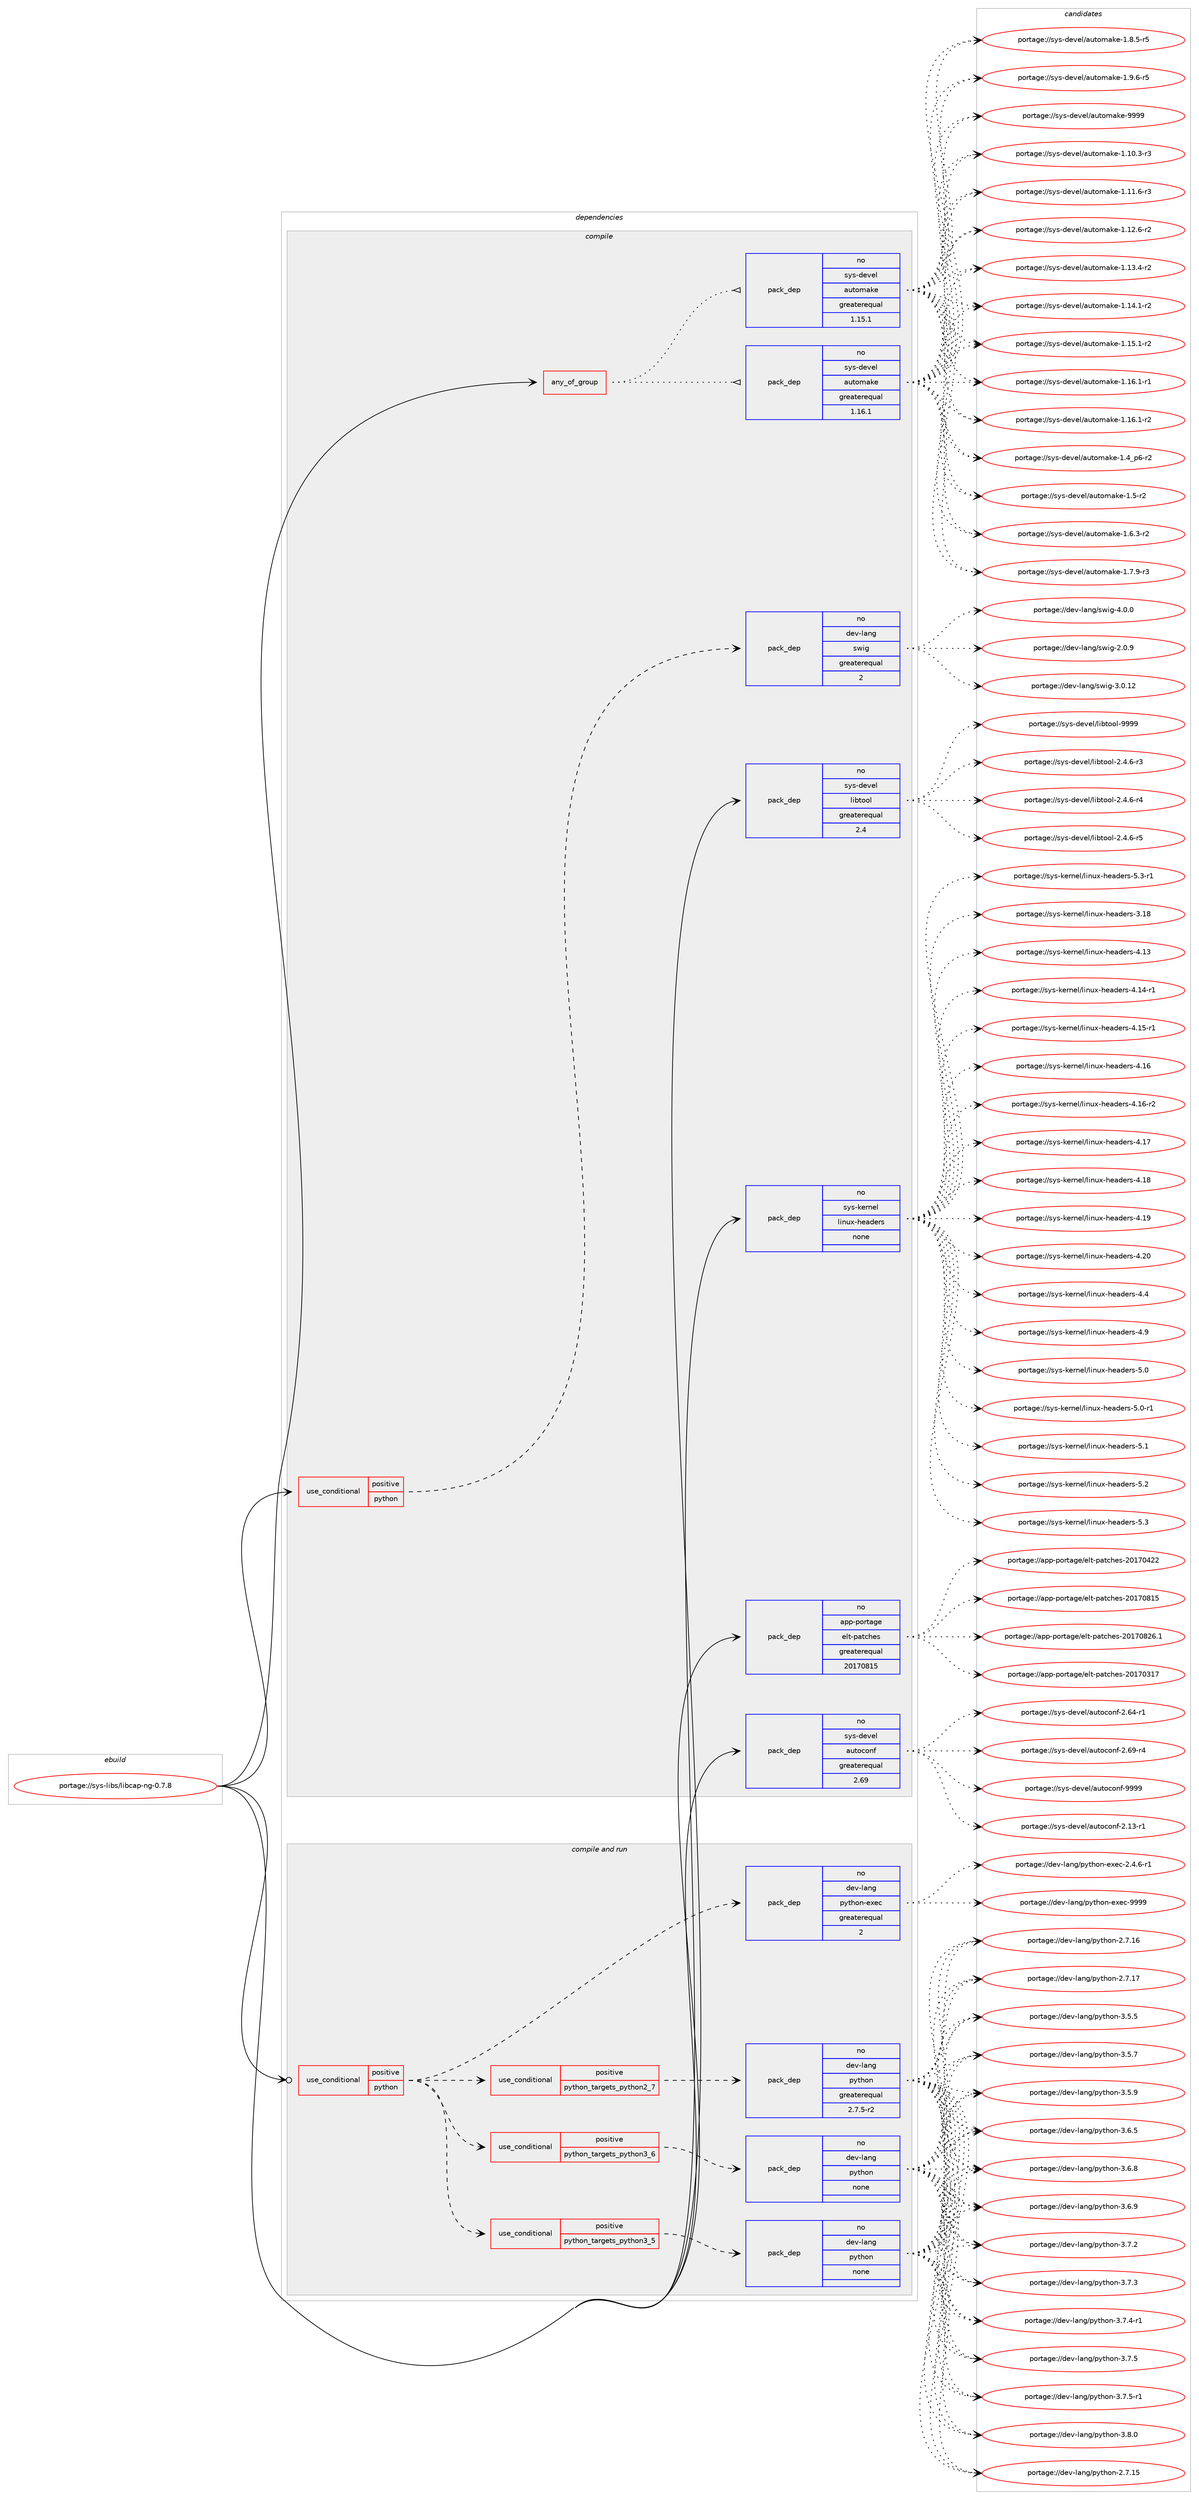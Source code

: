 digraph prolog {

# *************
# Graph options
# *************

newrank=true;
concentrate=true;
compound=true;
graph [rankdir=LR,fontname=Helvetica,fontsize=10,ranksep=1.5];#, ranksep=2.5, nodesep=0.2];
edge  [arrowhead=vee];
node  [fontname=Helvetica,fontsize=10];

# **********
# The ebuild
# **********

subgraph cluster_leftcol {
color=gray;
rank=same;
label=<<i>ebuild</i>>;
id [label="portage://sys-libs/libcap-ng-0.7.8", color=red, width=4, href="../sys-libs/libcap-ng-0.7.8.svg"];
}

# ****************
# The dependencies
# ****************

subgraph cluster_midcol {
color=gray;
label=<<i>dependencies</i>>;
subgraph cluster_compile {
fillcolor="#eeeeee";
style=filled;
label=<<i>compile</i>>;
subgraph any6999 {
dependency431211 [label=<<TABLE BORDER="0" CELLBORDER="1" CELLSPACING="0" CELLPADDING="4"><TR><TD CELLPADDING="10">any_of_group</TD></TR></TABLE>>, shape=none, color=red];subgraph pack319676 {
dependency431212 [label=<<TABLE BORDER="0" CELLBORDER="1" CELLSPACING="0" CELLPADDING="4" WIDTH="220"><TR><TD ROWSPAN="6" CELLPADDING="30">pack_dep</TD></TR><TR><TD WIDTH="110">no</TD></TR><TR><TD>sys-devel</TD></TR><TR><TD>automake</TD></TR><TR><TD>greaterequal</TD></TR><TR><TD>1.16.1</TD></TR></TABLE>>, shape=none, color=blue];
}
dependency431211:e -> dependency431212:w [weight=20,style="dotted",arrowhead="oinv"];
subgraph pack319677 {
dependency431213 [label=<<TABLE BORDER="0" CELLBORDER="1" CELLSPACING="0" CELLPADDING="4" WIDTH="220"><TR><TD ROWSPAN="6" CELLPADDING="30">pack_dep</TD></TR><TR><TD WIDTH="110">no</TD></TR><TR><TD>sys-devel</TD></TR><TR><TD>automake</TD></TR><TR><TD>greaterequal</TD></TR><TR><TD>1.15.1</TD></TR></TABLE>>, shape=none, color=blue];
}
dependency431211:e -> dependency431213:w [weight=20,style="dotted",arrowhead="oinv"];
}
id:e -> dependency431211:w [weight=20,style="solid",arrowhead="vee"];
subgraph cond104292 {
dependency431214 [label=<<TABLE BORDER="0" CELLBORDER="1" CELLSPACING="0" CELLPADDING="4"><TR><TD ROWSPAN="3" CELLPADDING="10">use_conditional</TD></TR><TR><TD>positive</TD></TR><TR><TD>python</TD></TR></TABLE>>, shape=none, color=red];
subgraph pack319678 {
dependency431215 [label=<<TABLE BORDER="0" CELLBORDER="1" CELLSPACING="0" CELLPADDING="4" WIDTH="220"><TR><TD ROWSPAN="6" CELLPADDING="30">pack_dep</TD></TR><TR><TD WIDTH="110">no</TD></TR><TR><TD>dev-lang</TD></TR><TR><TD>swig</TD></TR><TR><TD>greaterequal</TD></TR><TR><TD>2</TD></TR></TABLE>>, shape=none, color=blue];
}
dependency431214:e -> dependency431215:w [weight=20,style="dashed",arrowhead="vee"];
}
id:e -> dependency431214:w [weight=20,style="solid",arrowhead="vee"];
subgraph pack319679 {
dependency431216 [label=<<TABLE BORDER="0" CELLBORDER="1" CELLSPACING="0" CELLPADDING="4" WIDTH="220"><TR><TD ROWSPAN="6" CELLPADDING="30">pack_dep</TD></TR><TR><TD WIDTH="110">no</TD></TR><TR><TD>app-portage</TD></TR><TR><TD>elt-patches</TD></TR><TR><TD>greaterequal</TD></TR><TR><TD>20170815</TD></TR></TABLE>>, shape=none, color=blue];
}
id:e -> dependency431216:w [weight=20,style="solid",arrowhead="vee"];
subgraph pack319680 {
dependency431217 [label=<<TABLE BORDER="0" CELLBORDER="1" CELLSPACING="0" CELLPADDING="4" WIDTH="220"><TR><TD ROWSPAN="6" CELLPADDING="30">pack_dep</TD></TR><TR><TD WIDTH="110">no</TD></TR><TR><TD>sys-devel</TD></TR><TR><TD>autoconf</TD></TR><TR><TD>greaterequal</TD></TR><TR><TD>2.69</TD></TR></TABLE>>, shape=none, color=blue];
}
id:e -> dependency431217:w [weight=20,style="solid",arrowhead="vee"];
subgraph pack319681 {
dependency431218 [label=<<TABLE BORDER="0" CELLBORDER="1" CELLSPACING="0" CELLPADDING="4" WIDTH="220"><TR><TD ROWSPAN="6" CELLPADDING="30">pack_dep</TD></TR><TR><TD WIDTH="110">no</TD></TR><TR><TD>sys-devel</TD></TR><TR><TD>libtool</TD></TR><TR><TD>greaterequal</TD></TR><TR><TD>2.4</TD></TR></TABLE>>, shape=none, color=blue];
}
id:e -> dependency431218:w [weight=20,style="solid",arrowhead="vee"];
subgraph pack319682 {
dependency431219 [label=<<TABLE BORDER="0" CELLBORDER="1" CELLSPACING="0" CELLPADDING="4" WIDTH="220"><TR><TD ROWSPAN="6" CELLPADDING="30">pack_dep</TD></TR><TR><TD WIDTH="110">no</TD></TR><TR><TD>sys-kernel</TD></TR><TR><TD>linux-headers</TD></TR><TR><TD>none</TD></TR><TR><TD></TD></TR></TABLE>>, shape=none, color=blue];
}
id:e -> dependency431219:w [weight=20,style="solid",arrowhead="vee"];
}
subgraph cluster_compileandrun {
fillcolor="#eeeeee";
style=filled;
label=<<i>compile and run</i>>;
subgraph cond104293 {
dependency431220 [label=<<TABLE BORDER="0" CELLBORDER="1" CELLSPACING="0" CELLPADDING="4"><TR><TD ROWSPAN="3" CELLPADDING="10">use_conditional</TD></TR><TR><TD>positive</TD></TR><TR><TD>python</TD></TR></TABLE>>, shape=none, color=red];
subgraph cond104294 {
dependency431221 [label=<<TABLE BORDER="0" CELLBORDER="1" CELLSPACING="0" CELLPADDING="4"><TR><TD ROWSPAN="3" CELLPADDING="10">use_conditional</TD></TR><TR><TD>positive</TD></TR><TR><TD>python_targets_python2_7</TD></TR></TABLE>>, shape=none, color=red];
subgraph pack319683 {
dependency431222 [label=<<TABLE BORDER="0" CELLBORDER="1" CELLSPACING="0" CELLPADDING="4" WIDTH="220"><TR><TD ROWSPAN="6" CELLPADDING="30">pack_dep</TD></TR><TR><TD WIDTH="110">no</TD></TR><TR><TD>dev-lang</TD></TR><TR><TD>python</TD></TR><TR><TD>greaterequal</TD></TR><TR><TD>2.7.5-r2</TD></TR></TABLE>>, shape=none, color=blue];
}
dependency431221:e -> dependency431222:w [weight=20,style="dashed",arrowhead="vee"];
}
dependency431220:e -> dependency431221:w [weight=20,style="dashed",arrowhead="vee"];
subgraph cond104295 {
dependency431223 [label=<<TABLE BORDER="0" CELLBORDER="1" CELLSPACING="0" CELLPADDING="4"><TR><TD ROWSPAN="3" CELLPADDING="10">use_conditional</TD></TR><TR><TD>positive</TD></TR><TR><TD>python_targets_python3_5</TD></TR></TABLE>>, shape=none, color=red];
subgraph pack319684 {
dependency431224 [label=<<TABLE BORDER="0" CELLBORDER="1" CELLSPACING="0" CELLPADDING="4" WIDTH="220"><TR><TD ROWSPAN="6" CELLPADDING="30">pack_dep</TD></TR><TR><TD WIDTH="110">no</TD></TR><TR><TD>dev-lang</TD></TR><TR><TD>python</TD></TR><TR><TD>none</TD></TR><TR><TD></TD></TR></TABLE>>, shape=none, color=blue];
}
dependency431223:e -> dependency431224:w [weight=20,style="dashed",arrowhead="vee"];
}
dependency431220:e -> dependency431223:w [weight=20,style="dashed",arrowhead="vee"];
subgraph cond104296 {
dependency431225 [label=<<TABLE BORDER="0" CELLBORDER="1" CELLSPACING="0" CELLPADDING="4"><TR><TD ROWSPAN="3" CELLPADDING="10">use_conditional</TD></TR><TR><TD>positive</TD></TR><TR><TD>python_targets_python3_6</TD></TR></TABLE>>, shape=none, color=red];
subgraph pack319685 {
dependency431226 [label=<<TABLE BORDER="0" CELLBORDER="1" CELLSPACING="0" CELLPADDING="4" WIDTH="220"><TR><TD ROWSPAN="6" CELLPADDING="30">pack_dep</TD></TR><TR><TD WIDTH="110">no</TD></TR><TR><TD>dev-lang</TD></TR><TR><TD>python</TD></TR><TR><TD>none</TD></TR><TR><TD></TD></TR></TABLE>>, shape=none, color=blue];
}
dependency431225:e -> dependency431226:w [weight=20,style="dashed",arrowhead="vee"];
}
dependency431220:e -> dependency431225:w [weight=20,style="dashed",arrowhead="vee"];
subgraph pack319686 {
dependency431227 [label=<<TABLE BORDER="0" CELLBORDER="1" CELLSPACING="0" CELLPADDING="4" WIDTH="220"><TR><TD ROWSPAN="6" CELLPADDING="30">pack_dep</TD></TR><TR><TD WIDTH="110">no</TD></TR><TR><TD>dev-lang</TD></TR><TR><TD>python-exec</TD></TR><TR><TD>greaterequal</TD></TR><TR><TD>2</TD></TR></TABLE>>, shape=none, color=blue];
}
dependency431220:e -> dependency431227:w [weight=20,style="dashed",arrowhead="vee"];
}
id:e -> dependency431220:w [weight=20,style="solid",arrowhead="odotvee"];
}
subgraph cluster_run {
fillcolor="#eeeeee";
style=filled;
label=<<i>run</i>>;
}
}

# **************
# The candidates
# **************

subgraph cluster_choices {
rank=same;
color=gray;
label=<<i>candidates</i>>;

subgraph choice319676 {
color=black;
nodesep=1;
choiceportage11512111545100101118101108479711711611110997107101454946494846514511451 [label="portage://sys-devel/automake-1.10.3-r3", color=red, width=4,href="../sys-devel/automake-1.10.3-r3.svg"];
choiceportage11512111545100101118101108479711711611110997107101454946494946544511451 [label="portage://sys-devel/automake-1.11.6-r3", color=red, width=4,href="../sys-devel/automake-1.11.6-r3.svg"];
choiceportage11512111545100101118101108479711711611110997107101454946495046544511450 [label="portage://sys-devel/automake-1.12.6-r2", color=red, width=4,href="../sys-devel/automake-1.12.6-r2.svg"];
choiceportage11512111545100101118101108479711711611110997107101454946495146524511450 [label="portage://sys-devel/automake-1.13.4-r2", color=red, width=4,href="../sys-devel/automake-1.13.4-r2.svg"];
choiceportage11512111545100101118101108479711711611110997107101454946495246494511450 [label="portage://sys-devel/automake-1.14.1-r2", color=red, width=4,href="../sys-devel/automake-1.14.1-r2.svg"];
choiceportage11512111545100101118101108479711711611110997107101454946495346494511450 [label="portage://sys-devel/automake-1.15.1-r2", color=red, width=4,href="../sys-devel/automake-1.15.1-r2.svg"];
choiceportage11512111545100101118101108479711711611110997107101454946495446494511449 [label="portage://sys-devel/automake-1.16.1-r1", color=red, width=4,href="../sys-devel/automake-1.16.1-r1.svg"];
choiceportage11512111545100101118101108479711711611110997107101454946495446494511450 [label="portage://sys-devel/automake-1.16.1-r2", color=red, width=4,href="../sys-devel/automake-1.16.1-r2.svg"];
choiceportage115121115451001011181011084797117116111109971071014549465295112544511450 [label="portage://sys-devel/automake-1.4_p6-r2", color=red, width=4,href="../sys-devel/automake-1.4_p6-r2.svg"];
choiceportage11512111545100101118101108479711711611110997107101454946534511450 [label="portage://sys-devel/automake-1.5-r2", color=red, width=4,href="../sys-devel/automake-1.5-r2.svg"];
choiceportage115121115451001011181011084797117116111109971071014549465446514511450 [label="portage://sys-devel/automake-1.6.3-r2", color=red, width=4,href="../sys-devel/automake-1.6.3-r2.svg"];
choiceportage115121115451001011181011084797117116111109971071014549465546574511451 [label="portage://sys-devel/automake-1.7.9-r3", color=red, width=4,href="../sys-devel/automake-1.7.9-r3.svg"];
choiceportage115121115451001011181011084797117116111109971071014549465646534511453 [label="portage://sys-devel/automake-1.8.5-r5", color=red, width=4,href="../sys-devel/automake-1.8.5-r5.svg"];
choiceportage115121115451001011181011084797117116111109971071014549465746544511453 [label="portage://sys-devel/automake-1.9.6-r5", color=red, width=4,href="../sys-devel/automake-1.9.6-r5.svg"];
choiceportage115121115451001011181011084797117116111109971071014557575757 [label="portage://sys-devel/automake-9999", color=red, width=4,href="../sys-devel/automake-9999.svg"];
dependency431212:e -> choiceportage11512111545100101118101108479711711611110997107101454946494846514511451:w [style=dotted,weight="100"];
dependency431212:e -> choiceportage11512111545100101118101108479711711611110997107101454946494946544511451:w [style=dotted,weight="100"];
dependency431212:e -> choiceportage11512111545100101118101108479711711611110997107101454946495046544511450:w [style=dotted,weight="100"];
dependency431212:e -> choiceportage11512111545100101118101108479711711611110997107101454946495146524511450:w [style=dotted,weight="100"];
dependency431212:e -> choiceportage11512111545100101118101108479711711611110997107101454946495246494511450:w [style=dotted,weight="100"];
dependency431212:e -> choiceportage11512111545100101118101108479711711611110997107101454946495346494511450:w [style=dotted,weight="100"];
dependency431212:e -> choiceportage11512111545100101118101108479711711611110997107101454946495446494511449:w [style=dotted,weight="100"];
dependency431212:e -> choiceportage11512111545100101118101108479711711611110997107101454946495446494511450:w [style=dotted,weight="100"];
dependency431212:e -> choiceportage115121115451001011181011084797117116111109971071014549465295112544511450:w [style=dotted,weight="100"];
dependency431212:e -> choiceportage11512111545100101118101108479711711611110997107101454946534511450:w [style=dotted,weight="100"];
dependency431212:e -> choiceportage115121115451001011181011084797117116111109971071014549465446514511450:w [style=dotted,weight="100"];
dependency431212:e -> choiceportage115121115451001011181011084797117116111109971071014549465546574511451:w [style=dotted,weight="100"];
dependency431212:e -> choiceportage115121115451001011181011084797117116111109971071014549465646534511453:w [style=dotted,weight="100"];
dependency431212:e -> choiceportage115121115451001011181011084797117116111109971071014549465746544511453:w [style=dotted,weight="100"];
dependency431212:e -> choiceportage115121115451001011181011084797117116111109971071014557575757:w [style=dotted,weight="100"];
}
subgraph choice319677 {
color=black;
nodesep=1;
choiceportage11512111545100101118101108479711711611110997107101454946494846514511451 [label="portage://sys-devel/automake-1.10.3-r3", color=red, width=4,href="../sys-devel/automake-1.10.3-r3.svg"];
choiceportage11512111545100101118101108479711711611110997107101454946494946544511451 [label="portage://sys-devel/automake-1.11.6-r3", color=red, width=4,href="../sys-devel/automake-1.11.6-r3.svg"];
choiceportage11512111545100101118101108479711711611110997107101454946495046544511450 [label="portage://sys-devel/automake-1.12.6-r2", color=red, width=4,href="../sys-devel/automake-1.12.6-r2.svg"];
choiceportage11512111545100101118101108479711711611110997107101454946495146524511450 [label="portage://sys-devel/automake-1.13.4-r2", color=red, width=4,href="../sys-devel/automake-1.13.4-r2.svg"];
choiceportage11512111545100101118101108479711711611110997107101454946495246494511450 [label="portage://sys-devel/automake-1.14.1-r2", color=red, width=4,href="../sys-devel/automake-1.14.1-r2.svg"];
choiceportage11512111545100101118101108479711711611110997107101454946495346494511450 [label="portage://sys-devel/automake-1.15.1-r2", color=red, width=4,href="../sys-devel/automake-1.15.1-r2.svg"];
choiceportage11512111545100101118101108479711711611110997107101454946495446494511449 [label="portage://sys-devel/automake-1.16.1-r1", color=red, width=4,href="../sys-devel/automake-1.16.1-r1.svg"];
choiceportage11512111545100101118101108479711711611110997107101454946495446494511450 [label="portage://sys-devel/automake-1.16.1-r2", color=red, width=4,href="../sys-devel/automake-1.16.1-r2.svg"];
choiceportage115121115451001011181011084797117116111109971071014549465295112544511450 [label="portage://sys-devel/automake-1.4_p6-r2", color=red, width=4,href="../sys-devel/automake-1.4_p6-r2.svg"];
choiceportage11512111545100101118101108479711711611110997107101454946534511450 [label="portage://sys-devel/automake-1.5-r2", color=red, width=4,href="../sys-devel/automake-1.5-r2.svg"];
choiceportage115121115451001011181011084797117116111109971071014549465446514511450 [label="portage://sys-devel/automake-1.6.3-r2", color=red, width=4,href="../sys-devel/automake-1.6.3-r2.svg"];
choiceportage115121115451001011181011084797117116111109971071014549465546574511451 [label="portage://sys-devel/automake-1.7.9-r3", color=red, width=4,href="../sys-devel/automake-1.7.9-r3.svg"];
choiceportage115121115451001011181011084797117116111109971071014549465646534511453 [label="portage://sys-devel/automake-1.8.5-r5", color=red, width=4,href="../sys-devel/automake-1.8.5-r5.svg"];
choiceportage115121115451001011181011084797117116111109971071014549465746544511453 [label="portage://sys-devel/automake-1.9.6-r5", color=red, width=4,href="../sys-devel/automake-1.9.6-r5.svg"];
choiceportage115121115451001011181011084797117116111109971071014557575757 [label="portage://sys-devel/automake-9999", color=red, width=4,href="../sys-devel/automake-9999.svg"];
dependency431213:e -> choiceportage11512111545100101118101108479711711611110997107101454946494846514511451:w [style=dotted,weight="100"];
dependency431213:e -> choiceportage11512111545100101118101108479711711611110997107101454946494946544511451:w [style=dotted,weight="100"];
dependency431213:e -> choiceportage11512111545100101118101108479711711611110997107101454946495046544511450:w [style=dotted,weight="100"];
dependency431213:e -> choiceportage11512111545100101118101108479711711611110997107101454946495146524511450:w [style=dotted,weight="100"];
dependency431213:e -> choiceportage11512111545100101118101108479711711611110997107101454946495246494511450:w [style=dotted,weight="100"];
dependency431213:e -> choiceportage11512111545100101118101108479711711611110997107101454946495346494511450:w [style=dotted,weight="100"];
dependency431213:e -> choiceportage11512111545100101118101108479711711611110997107101454946495446494511449:w [style=dotted,weight="100"];
dependency431213:e -> choiceportage11512111545100101118101108479711711611110997107101454946495446494511450:w [style=dotted,weight="100"];
dependency431213:e -> choiceportage115121115451001011181011084797117116111109971071014549465295112544511450:w [style=dotted,weight="100"];
dependency431213:e -> choiceportage11512111545100101118101108479711711611110997107101454946534511450:w [style=dotted,weight="100"];
dependency431213:e -> choiceportage115121115451001011181011084797117116111109971071014549465446514511450:w [style=dotted,weight="100"];
dependency431213:e -> choiceportage115121115451001011181011084797117116111109971071014549465546574511451:w [style=dotted,weight="100"];
dependency431213:e -> choiceportage115121115451001011181011084797117116111109971071014549465646534511453:w [style=dotted,weight="100"];
dependency431213:e -> choiceportage115121115451001011181011084797117116111109971071014549465746544511453:w [style=dotted,weight="100"];
dependency431213:e -> choiceportage115121115451001011181011084797117116111109971071014557575757:w [style=dotted,weight="100"];
}
subgraph choice319678 {
color=black;
nodesep=1;
choiceportage100101118451089711010347115119105103455046484657 [label="portage://dev-lang/swig-2.0.9", color=red, width=4,href="../dev-lang/swig-2.0.9.svg"];
choiceportage10010111845108971101034711511910510345514648464950 [label="portage://dev-lang/swig-3.0.12", color=red, width=4,href="../dev-lang/swig-3.0.12.svg"];
choiceportage100101118451089711010347115119105103455246484648 [label="portage://dev-lang/swig-4.0.0", color=red, width=4,href="../dev-lang/swig-4.0.0.svg"];
dependency431215:e -> choiceportage100101118451089711010347115119105103455046484657:w [style=dotted,weight="100"];
dependency431215:e -> choiceportage10010111845108971101034711511910510345514648464950:w [style=dotted,weight="100"];
dependency431215:e -> choiceportage100101118451089711010347115119105103455246484648:w [style=dotted,weight="100"];
}
subgraph choice319679 {
color=black;
nodesep=1;
choiceportage97112112451121111141169710310147101108116451129711699104101115455048495548514955 [label="portage://app-portage/elt-patches-20170317", color=red, width=4,href="../app-portage/elt-patches-20170317.svg"];
choiceportage97112112451121111141169710310147101108116451129711699104101115455048495548525050 [label="portage://app-portage/elt-patches-20170422", color=red, width=4,href="../app-portage/elt-patches-20170422.svg"];
choiceportage97112112451121111141169710310147101108116451129711699104101115455048495548564953 [label="portage://app-portage/elt-patches-20170815", color=red, width=4,href="../app-portage/elt-patches-20170815.svg"];
choiceportage971121124511211111411697103101471011081164511297116991041011154550484955485650544649 [label="portage://app-portage/elt-patches-20170826.1", color=red, width=4,href="../app-portage/elt-patches-20170826.1.svg"];
dependency431216:e -> choiceportage97112112451121111141169710310147101108116451129711699104101115455048495548514955:w [style=dotted,weight="100"];
dependency431216:e -> choiceportage97112112451121111141169710310147101108116451129711699104101115455048495548525050:w [style=dotted,weight="100"];
dependency431216:e -> choiceportage97112112451121111141169710310147101108116451129711699104101115455048495548564953:w [style=dotted,weight="100"];
dependency431216:e -> choiceportage971121124511211111411697103101471011081164511297116991041011154550484955485650544649:w [style=dotted,weight="100"];
}
subgraph choice319680 {
color=black;
nodesep=1;
choiceportage1151211154510010111810110847971171161119911111010245504649514511449 [label="portage://sys-devel/autoconf-2.13-r1", color=red, width=4,href="../sys-devel/autoconf-2.13-r1.svg"];
choiceportage1151211154510010111810110847971171161119911111010245504654524511449 [label="portage://sys-devel/autoconf-2.64-r1", color=red, width=4,href="../sys-devel/autoconf-2.64-r1.svg"];
choiceportage1151211154510010111810110847971171161119911111010245504654574511452 [label="portage://sys-devel/autoconf-2.69-r4", color=red, width=4,href="../sys-devel/autoconf-2.69-r4.svg"];
choiceportage115121115451001011181011084797117116111991111101024557575757 [label="portage://sys-devel/autoconf-9999", color=red, width=4,href="../sys-devel/autoconf-9999.svg"];
dependency431217:e -> choiceportage1151211154510010111810110847971171161119911111010245504649514511449:w [style=dotted,weight="100"];
dependency431217:e -> choiceportage1151211154510010111810110847971171161119911111010245504654524511449:w [style=dotted,weight="100"];
dependency431217:e -> choiceportage1151211154510010111810110847971171161119911111010245504654574511452:w [style=dotted,weight="100"];
dependency431217:e -> choiceportage115121115451001011181011084797117116111991111101024557575757:w [style=dotted,weight="100"];
}
subgraph choice319681 {
color=black;
nodesep=1;
choiceportage1151211154510010111810110847108105981161111111084550465246544511451 [label="portage://sys-devel/libtool-2.4.6-r3", color=red, width=4,href="../sys-devel/libtool-2.4.6-r3.svg"];
choiceportage1151211154510010111810110847108105981161111111084550465246544511452 [label="portage://sys-devel/libtool-2.4.6-r4", color=red, width=4,href="../sys-devel/libtool-2.4.6-r4.svg"];
choiceportage1151211154510010111810110847108105981161111111084550465246544511453 [label="portage://sys-devel/libtool-2.4.6-r5", color=red, width=4,href="../sys-devel/libtool-2.4.6-r5.svg"];
choiceportage1151211154510010111810110847108105981161111111084557575757 [label="portage://sys-devel/libtool-9999", color=red, width=4,href="../sys-devel/libtool-9999.svg"];
dependency431218:e -> choiceportage1151211154510010111810110847108105981161111111084550465246544511451:w [style=dotted,weight="100"];
dependency431218:e -> choiceportage1151211154510010111810110847108105981161111111084550465246544511452:w [style=dotted,weight="100"];
dependency431218:e -> choiceportage1151211154510010111810110847108105981161111111084550465246544511453:w [style=dotted,weight="100"];
dependency431218:e -> choiceportage1151211154510010111810110847108105981161111111084557575757:w [style=dotted,weight="100"];
}
subgraph choice319682 {
color=black;
nodesep=1;
choiceportage115121115451071011141101011084710810511011712045104101971001011141154551464956 [label="portage://sys-kernel/linux-headers-3.18", color=red, width=4,href="../sys-kernel/linux-headers-3.18.svg"];
choiceportage115121115451071011141101011084710810511011712045104101971001011141154552464951 [label="portage://sys-kernel/linux-headers-4.13", color=red, width=4,href="../sys-kernel/linux-headers-4.13.svg"];
choiceportage1151211154510710111411010110847108105110117120451041019710010111411545524649524511449 [label="portage://sys-kernel/linux-headers-4.14-r1", color=red, width=4,href="../sys-kernel/linux-headers-4.14-r1.svg"];
choiceportage1151211154510710111411010110847108105110117120451041019710010111411545524649534511449 [label="portage://sys-kernel/linux-headers-4.15-r1", color=red, width=4,href="../sys-kernel/linux-headers-4.15-r1.svg"];
choiceportage115121115451071011141101011084710810511011712045104101971001011141154552464954 [label="portage://sys-kernel/linux-headers-4.16", color=red, width=4,href="../sys-kernel/linux-headers-4.16.svg"];
choiceportage1151211154510710111411010110847108105110117120451041019710010111411545524649544511450 [label="portage://sys-kernel/linux-headers-4.16-r2", color=red, width=4,href="../sys-kernel/linux-headers-4.16-r2.svg"];
choiceportage115121115451071011141101011084710810511011712045104101971001011141154552464955 [label="portage://sys-kernel/linux-headers-4.17", color=red, width=4,href="../sys-kernel/linux-headers-4.17.svg"];
choiceportage115121115451071011141101011084710810511011712045104101971001011141154552464956 [label="portage://sys-kernel/linux-headers-4.18", color=red, width=4,href="../sys-kernel/linux-headers-4.18.svg"];
choiceportage115121115451071011141101011084710810511011712045104101971001011141154552464957 [label="portage://sys-kernel/linux-headers-4.19", color=red, width=4,href="../sys-kernel/linux-headers-4.19.svg"];
choiceportage115121115451071011141101011084710810511011712045104101971001011141154552465048 [label="portage://sys-kernel/linux-headers-4.20", color=red, width=4,href="../sys-kernel/linux-headers-4.20.svg"];
choiceportage1151211154510710111411010110847108105110117120451041019710010111411545524652 [label="portage://sys-kernel/linux-headers-4.4", color=red, width=4,href="../sys-kernel/linux-headers-4.4.svg"];
choiceportage1151211154510710111411010110847108105110117120451041019710010111411545524657 [label="portage://sys-kernel/linux-headers-4.9", color=red, width=4,href="../sys-kernel/linux-headers-4.9.svg"];
choiceportage1151211154510710111411010110847108105110117120451041019710010111411545534648 [label="portage://sys-kernel/linux-headers-5.0", color=red, width=4,href="../sys-kernel/linux-headers-5.0.svg"];
choiceportage11512111545107101114110101108471081051101171204510410197100101114115455346484511449 [label="portage://sys-kernel/linux-headers-5.0-r1", color=red, width=4,href="../sys-kernel/linux-headers-5.0-r1.svg"];
choiceportage1151211154510710111411010110847108105110117120451041019710010111411545534649 [label="portage://sys-kernel/linux-headers-5.1", color=red, width=4,href="../sys-kernel/linux-headers-5.1.svg"];
choiceportage1151211154510710111411010110847108105110117120451041019710010111411545534650 [label="portage://sys-kernel/linux-headers-5.2", color=red, width=4,href="../sys-kernel/linux-headers-5.2.svg"];
choiceportage1151211154510710111411010110847108105110117120451041019710010111411545534651 [label="portage://sys-kernel/linux-headers-5.3", color=red, width=4,href="../sys-kernel/linux-headers-5.3.svg"];
choiceportage11512111545107101114110101108471081051101171204510410197100101114115455346514511449 [label="portage://sys-kernel/linux-headers-5.3-r1", color=red, width=4,href="../sys-kernel/linux-headers-5.3-r1.svg"];
dependency431219:e -> choiceportage115121115451071011141101011084710810511011712045104101971001011141154551464956:w [style=dotted,weight="100"];
dependency431219:e -> choiceportage115121115451071011141101011084710810511011712045104101971001011141154552464951:w [style=dotted,weight="100"];
dependency431219:e -> choiceportage1151211154510710111411010110847108105110117120451041019710010111411545524649524511449:w [style=dotted,weight="100"];
dependency431219:e -> choiceportage1151211154510710111411010110847108105110117120451041019710010111411545524649534511449:w [style=dotted,weight="100"];
dependency431219:e -> choiceportage115121115451071011141101011084710810511011712045104101971001011141154552464954:w [style=dotted,weight="100"];
dependency431219:e -> choiceportage1151211154510710111411010110847108105110117120451041019710010111411545524649544511450:w [style=dotted,weight="100"];
dependency431219:e -> choiceportage115121115451071011141101011084710810511011712045104101971001011141154552464955:w [style=dotted,weight="100"];
dependency431219:e -> choiceportage115121115451071011141101011084710810511011712045104101971001011141154552464956:w [style=dotted,weight="100"];
dependency431219:e -> choiceportage115121115451071011141101011084710810511011712045104101971001011141154552464957:w [style=dotted,weight="100"];
dependency431219:e -> choiceportage115121115451071011141101011084710810511011712045104101971001011141154552465048:w [style=dotted,weight="100"];
dependency431219:e -> choiceportage1151211154510710111411010110847108105110117120451041019710010111411545524652:w [style=dotted,weight="100"];
dependency431219:e -> choiceportage1151211154510710111411010110847108105110117120451041019710010111411545524657:w [style=dotted,weight="100"];
dependency431219:e -> choiceportage1151211154510710111411010110847108105110117120451041019710010111411545534648:w [style=dotted,weight="100"];
dependency431219:e -> choiceportage11512111545107101114110101108471081051101171204510410197100101114115455346484511449:w [style=dotted,weight="100"];
dependency431219:e -> choiceportage1151211154510710111411010110847108105110117120451041019710010111411545534649:w [style=dotted,weight="100"];
dependency431219:e -> choiceportage1151211154510710111411010110847108105110117120451041019710010111411545534650:w [style=dotted,weight="100"];
dependency431219:e -> choiceportage1151211154510710111411010110847108105110117120451041019710010111411545534651:w [style=dotted,weight="100"];
dependency431219:e -> choiceportage11512111545107101114110101108471081051101171204510410197100101114115455346514511449:w [style=dotted,weight="100"];
}
subgraph choice319683 {
color=black;
nodesep=1;
choiceportage10010111845108971101034711212111610411111045504655464953 [label="portage://dev-lang/python-2.7.15", color=red, width=4,href="../dev-lang/python-2.7.15.svg"];
choiceportage10010111845108971101034711212111610411111045504655464954 [label="portage://dev-lang/python-2.7.16", color=red, width=4,href="../dev-lang/python-2.7.16.svg"];
choiceportage10010111845108971101034711212111610411111045504655464955 [label="portage://dev-lang/python-2.7.17", color=red, width=4,href="../dev-lang/python-2.7.17.svg"];
choiceportage100101118451089711010347112121116104111110455146534653 [label="portage://dev-lang/python-3.5.5", color=red, width=4,href="../dev-lang/python-3.5.5.svg"];
choiceportage100101118451089711010347112121116104111110455146534655 [label="portage://dev-lang/python-3.5.7", color=red, width=4,href="../dev-lang/python-3.5.7.svg"];
choiceportage100101118451089711010347112121116104111110455146534657 [label="portage://dev-lang/python-3.5.9", color=red, width=4,href="../dev-lang/python-3.5.9.svg"];
choiceportage100101118451089711010347112121116104111110455146544653 [label="portage://dev-lang/python-3.6.5", color=red, width=4,href="../dev-lang/python-3.6.5.svg"];
choiceportage100101118451089711010347112121116104111110455146544656 [label="portage://dev-lang/python-3.6.8", color=red, width=4,href="../dev-lang/python-3.6.8.svg"];
choiceportage100101118451089711010347112121116104111110455146544657 [label="portage://dev-lang/python-3.6.9", color=red, width=4,href="../dev-lang/python-3.6.9.svg"];
choiceportage100101118451089711010347112121116104111110455146554650 [label="portage://dev-lang/python-3.7.2", color=red, width=4,href="../dev-lang/python-3.7.2.svg"];
choiceportage100101118451089711010347112121116104111110455146554651 [label="portage://dev-lang/python-3.7.3", color=red, width=4,href="../dev-lang/python-3.7.3.svg"];
choiceportage1001011184510897110103471121211161041111104551465546524511449 [label="portage://dev-lang/python-3.7.4-r1", color=red, width=4,href="../dev-lang/python-3.7.4-r1.svg"];
choiceportage100101118451089711010347112121116104111110455146554653 [label="portage://dev-lang/python-3.7.5", color=red, width=4,href="../dev-lang/python-3.7.5.svg"];
choiceportage1001011184510897110103471121211161041111104551465546534511449 [label="portage://dev-lang/python-3.7.5-r1", color=red, width=4,href="../dev-lang/python-3.7.5-r1.svg"];
choiceportage100101118451089711010347112121116104111110455146564648 [label="portage://dev-lang/python-3.8.0", color=red, width=4,href="../dev-lang/python-3.8.0.svg"];
dependency431222:e -> choiceportage10010111845108971101034711212111610411111045504655464953:w [style=dotted,weight="100"];
dependency431222:e -> choiceportage10010111845108971101034711212111610411111045504655464954:w [style=dotted,weight="100"];
dependency431222:e -> choiceportage10010111845108971101034711212111610411111045504655464955:w [style=dotted,weight="100"];
dependency431222:e -> choiceportage100101118451089711010347112121116104111110455146534653:w [style=dotted,weight="100"];
dependency431222:e -> choiceportage100101118451089711010347112121116104111110455146534655:w [style=dotted,weight="100"];
dependency431222:e -> choiceportage100101118451089711010347112121116104111110455146534657:w [style=dotted,weight="100"];
dependency431222:e -> choiceportage100101118451089711010347112121116104111110455146544653:w [style=dotted,weight="100"];
dependency431222:e -> choiceportage100101118451089711010347112121116104111110455146544656:w [style=dotted,weight="100"];
dependency431222:e -> choiceportage100101118451089711010347112121116104111110455146544657:w [style=dotted,weight="100"];
dependency431222:e -> choiceportage100101118451089711010347112121116104111110455146554650:w [style=dotted,weight="100"];
dependency431222:e -> choiceportage100101118451089711010347112121116104111110455146554651:w [style=dotted,weight="100"];
dependency431222:e -> choiceportage1001011184510897110103471121211161041111104551465546524511449:w [style=dotted,weight="100"];
dependency431222:e -> choiceportage100101118451089711010347112121116104111110455146554653:w [style=dotted,weight="100"];
dependency431222:e -> choiceportage1001011184510897110103471121211161041111104551465546534511449:w [style=dotted,weight="100"];
dependency431222:e -> choiceportage100101118451089711010347112121116104111110455146564648:w [style=dotted,weight="100"];
}
subgraph choice319684 {
color=black;
nodesep=1;
choiceportage10010111845108971101034711212111610411111045504655464953 [label="portage://dev-lang/python-2.7.15", color=red, width=4,href="../dev-lang/python-2.7.15.svg"];
choiceportage10010111845108971101034711212111610411111045504655464954 [label="portage://dev-lang/python-2.7.16", color=red, width=4,href="../dev-lang/python-2.7.16.svg"];
choiceportage10010111845108971101034711212111610411111045504655464955 [label="portage://dev-lang/python-2.7.17", color=red, width=4,href="../dev-lang/python-2.7.17.svg"];
choiceportage100101118451089711010347112121116104111110455146534653 [label="portage://dev-lang/python-3.5.5", color=red, width=4,href="../dev-lang/python-3.5.5.svg"];
choiceportage100101118451089711010347112121116104111110455146534655 [label="portage://dev-lang/python-3.5.7", color=red, width=4,href="../dev-lang/python-3.5.7.svg"];
choiceportage100101118451089711010347112121116104111110455146534657 [label="portage://dev-lang/python-3.5.9", color=red, width=4,href="../dev-lang/python-3.5.9.svg"];
choiceportage100101118451089711010347112121116104111110455146544653 [label="portage://dev-lang/python-3.6.5", color=red, width=4,href="../dev-lang/python-3.6.5.svg"];
choiceportage100101118451089711010347112121116104111110455146544656 [label="portage://dev-lang/python-3.6.8", color=red, width=4,href="../dev-lang/python-3.6.8.svg"];
choiceportage100101118451089711010347112121116104111110455146544657 [label="portage://dev-lang/python-3.6.9", color=red, width=4,href="../dev-lang/python-3.6.9.svg"];
choiceportage100101118451089711010347112121116104111110455146554650 [label="portage://dev-lang/python-3.7.2", color=red, width=4,href="../dev-lang/python-3.7.2.svg"];
choiceportage100101118451089711010347112121116104111110455146554651 [label="portage://dev-lang/python-3.7.3", color=red, width=4,href="../dev-lang/python-3.7.3.svg"];
choiceportage1001011184510897110103471121211161041111104551465546524511449 [label="portage://dev-lang/python-3.7.4-r1", color=red, width=4,href="../dev-lang/python-3.7.4-r1.svg"];
choiceportage100101118451089711010347112121116104111110455146554653 [label="portage://dev-lang/python-3.7.5", color=red, width=4,href="../dev-lang/python-3.7.5.svg"];
choiceportage1001011184510897110103471121211161041111104551465546534511449 [label="portage://dev-lang/python-3.7.5-r1", color=red, width=4,href="../dev-lang/python-3.7.5-r1.svg"];
choiceportage100101118451089711010347112121116104111110455146564648 [label="portage://dev-lang/python-3.8.0", color=red, width=4,href="../dev-lang/python-3.8.0.svg"];
dependency431224:e -> choiceportage10010111845108971101034711212111610411111045504655464953:w [style=dotted,weight="100"];
dependency431224:e -> choiceportage10010111845108971101034711212111610411111045504655464954:w [style=dotted,weight="100"];
dependency431224:e -> choiceportage10010111845108971101034711212111610411111045504655464955:w [style=dotted,weight="100"];
dependency431224:e -> choiceportage100101118451089711010347112121116104111110455146534653:w [style=dotted,weight="100"];
dependency431224:e -> choiceportage100101118451089711010347112121116104111110455146534655:w [style=dotted,weight="100"];
dependency431224:e -> choiceportage100101118451089711010347112121116104111110455146534657:w [style=dotted,weight="100"];
dependency431224:e -> choiceportage100101118451089711010347112121116104111110455146544653:w [style=dotted,weight="100"];
dependency431224:e -> choiceportage100101118451089711010347112121116104111110455146544656:w [style=dotted,weight="100"];
dependency431224:e -> choiceportage100101118451089711010347112121116104111110455146544657:w [style=dotted,weight="100"];
dependency431224:e -> choiceportage100101118451089711010347112121116104111110455146554650:w [style=dotted,weight="100"];
dependency431224:e -> choiceportage100101118451089711010347112121116104111110455146554651:w [style=dotted,weight="100"];
dependency431224:e -> choiceportage1001011184510897110103471121211161041111104551465546524511449:w [style=dotted,weight="100"];
dependency431224:e -> choiceportage100101118451089711010347112121116104111110455146554653:w [style=dotted,weight="100"];
dependency431224:e -> choiceportage1001011184510897110103471121211161041111104551465546534511449:w [style=dotted,weight="100"];
dependency431224:e -> choiceportage100101118451089711010347112121116104111110455146564648:w [style=dotted,weight="100"];
}
subgraph choice319685 {
color=black;
nodesep=1;
choiceportage10010111845108971101034711212111610411111045504655464953 [label="portage://dev-lang/python-2.7.15", color=red, width=4,href="../dev-lang/python-2.7.15.svg"];
choiceportage10010111845108971101034711212111610411111045504655464954 [label="portage://dev-lang/python-2.7.16", color=red, width=4,href="../dev-lang/python-2.7.16.svg"];
choiceportage10010111845108971101034711212111610411111045504655464955 [label="portage://dev-lang/python-2.7.17", color=red, width=4,href="../dev-lang/python-2.7.17.svg"];
choiceportage100101118451089711010347112121116104111110455146534653 [label="portage://dev-lang/python-3.5.5", color=red, width=4,href="../dev-lang/python-3.5.5.svg"];
choiceportage100101118451089711010347112121116104111110455146534655 [label="portage://dev-lang/python-3.5.7", color=red, width=4,href="../dev-lang/python-3.5.7.svg"];
choiceportage100101118451089711010347112121116104111110455146534657 [label="portage://dev-lang/python-3.5.9", color=red, width=4,href="../dev-lang/python-3.5.9.svg"];
choiceportage100101118451089711010347112121116104111110455146544653 [label="portage://dev-lang/python-3.6.5", color=red, width=4,href="../dev-lang/python-3.6.5.svg"];
choiceportage100101118451089711010347112121116104111110455146544656 [label="portage://dev-lang/python-3.6.8", color=red, width=4,href="../dev-lang/python-3.6.8.svg"];
choiceportage100101118451089711010347112121116104111110455146544657 [label="portage://dev-lang/python-3.6.9", color=red, width=4,href="../dev-lang/python-3.6.9.svg"];
choiceportage100101118451089711010347112121116104111110455146554650 [label="portage://dev-lang/python-3.7.2", color=red, width=4,href="../dev-lang/python-3.7.2.svg"];
choiceportage100101118451089711010347112121116104111110455146554651 [label="portage://dev-lang/python-3.7.3", color=red, width=4,href="../dev-lang/python-3.7.3.svg"];
choiceportage1001011184510897110103471121211161041111104551465546524511449 [label="portage://dev-lang/python-3.7.4-r1", color=red, width=4,href="../dev-lang/python-3.7.4-r1.svg"];
choiceportage100101118451089711010347112121116104111110455146554653 [label="portage://dev-lang/python-3.7.5", color=red, width=4,href="../dev-lang/python-3.7.5.svg"];
choiceportage1001011184510897110103471121211161041111104551465546534511449 [label="portage://dev-lang/python-3.7.5-r1", color=red, width=4,href="../dev-lang/python-3.7.5-r1.svg"];
choiceportage100101118451089711010347112121116104111110455146564648 [label="portage://dev-lang/python-3.8.0", color=red, width=4,href="../dev-lang/python-3.8.0.svg"];
dependency431226:e -> choiceportage10010111845108971101034711212111610411111045504655464953:w [style=dotted,weight="100"];
dependency431226:e -> choiceportage10010111845108971101034711212111610411111045504655464954:w [style=dotted,weight="100"];
dependency431226:e -> choiceportage10010111845108971101034711212111610411111045504655464955:w [style=dotted,weight="100"];
dependency431226:e -> choiceportage100101118451089711010347112121116104111110455146534653:w [style=dotted,weight="100"];
dependency431226:e -> choiceportage100101118451089711010347112121116104111110455146534655:w [style=dotted,weight="100"];
dependency431226:e -> choiceportage100101118451089711010347112121116104111110455146534657:w [style=dotted,weight="100"];
dependency431226:e -> choiceportage100101118451089711010347112121116104111110455146544653:w [style=dotted,weight="100"];
dependency431226:e -> choiceportage100101118451089711010347112121116104111110455146544656:w [style=dotted,weight="100"];
dependency431226:e -> choiceportage100101118451089711010347112121116104111110455146544657:w [style=dotted,weight="100"];
dependency431226:e -> choiceportage100101118451089711010347112121116104111110455146554650:w [style=dotted,weight="100"];
dependency431226:e -> choiceportage100101118451089711010347112121116104111110455146554651:w [style=dotted,weight="100"];
dependency431226:e -> choiceportage1001011184510897110103471121211161041111104551465546524511449:w [style=dotted,weight="100"];
dependency431226:e -> choiceportage100101118451089711010347112121116104111110455146554653:w [style=dotted,weight="100"];
dependency431226:e -> choiceportage1001011184510897110103471121211161041111104551465546534511449:w [style=dotted,weight="100"];
dependency431226:e -> choiceportage100101118451089711010347112121116104111110455146564648:w [style=dotted,weight="100"];
}
subgraph choice319686 {
color=black;
nodesep=1;
choiceportage10010111845108971101034711212111610411111045101120101994550465246544511449 [label="portage://dev-lang/python-exec-2.4.6-r1", color=red, width=4,href="../dev-lang/python-exec-2.4.6-r1.svg"];
choiceportage10010111845108971101034711212111610411111045101120101994557575757 [label="portage://dev-lang/python-exec-9999", color=red, width=4,href="../dev-lang/python-exec-9999.svg"];
dependency431227:e -> choiceportage10010111845108971101034711212111610411111045101120101994550465246544511449:w [style=dotted,weight="100"];
dependency431227:e -> choiceportage10010111845108971101034711212111610411111045101120101994557575757:w [style=dotted,weight="100"];
}
}

}
